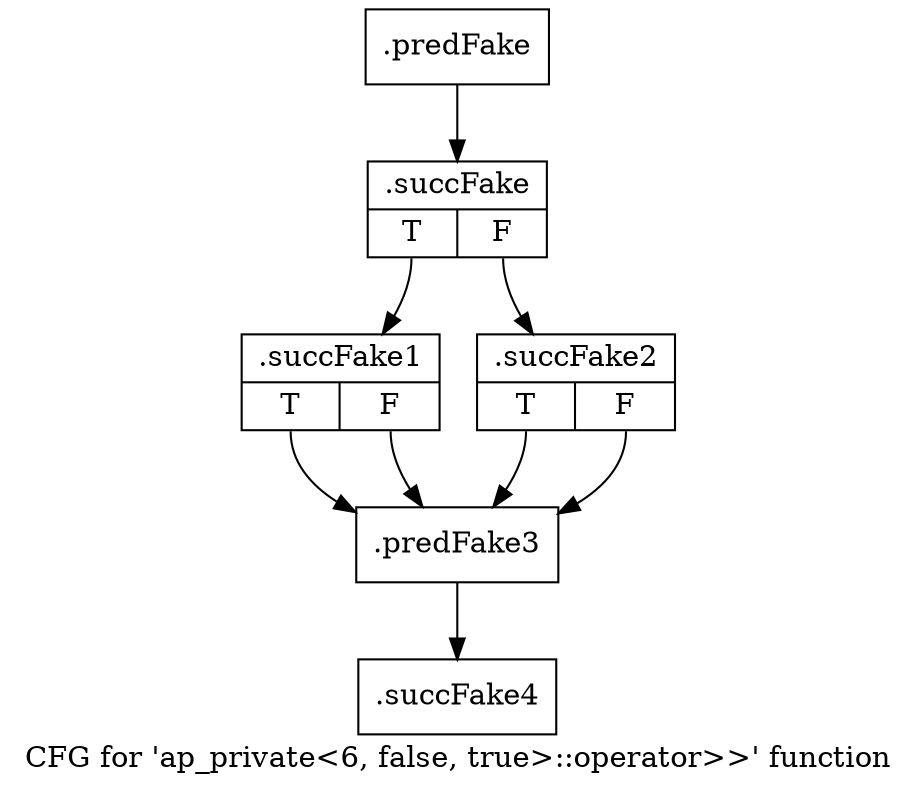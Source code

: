 digraph "CFG for 'ap_private\<6, false, true\>::operator\>\>' function" {
	label="CFG for 'ap_private\<6, false, true\>::operator\>\>' function";

	Node0x5ec9410 [shape=record,filename="",linenumber="",label="{.predFake}"];
	Node0x5ec9410 -> Node0x62e93f0[ callList="" memoryops="" filename="/mnt/xilinx/Vitis_HLS/2021.2/include/etc/ap_private.h" execusionnum="0"];
	Node0x62e93f0 [shape=record,filename="/mnt/xilinx/Vitis_HLS/2021.2/include/etc/ap_private.h",linenumber="2632",label="{.succFake|{<s0>T|<s1>F}}"];
	Node0x62e93f0:s0 -> Node0x62e9550[ callList="" memoryops="" filename="/mnt/xilinx/Vitis_HLS/2021.2/include/etc/ap_private.h" execusionnum="0"];
	Node0x62e93f0:s1 -> Node0x62e9760[ callList="" memoryops="" filename="/mnt/xilinx/Vitis_HLS/2021.2/include/etc/ap_private.h" execusionnum="0"];
	Node0x62e9550 [shape=record,filename="/mnt/xilinx/Vitis_HLS/2021.2/include/etc/ap_private.h",linenumber="2632",label="{.succFake1|{<s0>T|<s1>F}}"];
	Node0x62e9550:s0 -> Node0x5ec9640[ callList="" memoryops="" filename="/mnt/xilinx/Vitis_HLS/2021.2/include/etc/ap_private.h" execusionnum="0"];
	Node0x62e9550:s1 -> Node0x5ec9640[ callList="" memoryops="" filename="/mnt/xilinx/Vitis_HLS/2021.2/include/etc/ap_private.h" execusionnum="0"];
	Node0x62e9760 [shape=record,filename="/mnt/xilinx/Vitis_HLS/2021.2/include/etc/ap_private.h",linenumber="2632",label="{.succFake2|{<s0>T|<s1>F}}"];
	Node0x62e9760:s0 -> Node0x5ec9640[ callList="" memoryops="" filename="/mnt/xilinx/Vitis_HLS/2021.2/include/etc/ap_private.h" execusionnum="0"];
	Node0x62e9760:s1 -> Node0x5ec9640[ callList="" memoryops="" filename="/mnt/xilinx/Vitis_HLS/2021.2/include/etc/ap_private.h" execusionnum="0"];
	Node0x5ec9640 [shape=record,filename="/mnt/xilinx/Vitis_HLS/2021.2/include/etc/ap_private.h",linenumber="2632",label="{.predFake3}"];
	Node0x5ec9640 -> Node0x62e98c0[ callList="" memoryops="" filename="/mnt/xilinx/Vitis_HLS/2021.2/include/etc/ap_private.h" execusionnum="0"];
	Node0x62e98c0 [shape=record,filename="/mnt/xilinx/Vitis_HLS/2021.2/include/etc/ap_private.h",linenumber="2632",label="{.succFake4}"];
}
